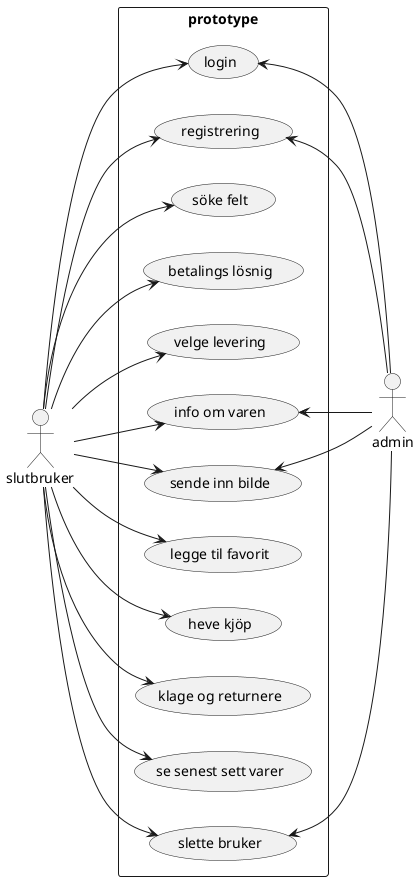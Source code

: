 @startuml
left to right direction
skinparam packageStyle rectangle
actor "slutbruker" as s
actor "admin" as ad
rectangle prototype{
    usecase "login" as UC1
    usecase "registrering" as UC2
    usecase "söke felt" as UC3
    usecase "betalings lösnig" as UC4
    usecase "velge levering" as UC5
    usecase "info om varen" as UC6
    usecase "sende inn bilde" as UC7
    usecase "legge til favorit" as UC8
    usecase "heve kjöp" as UC9
    usecase "klage og returnere" as UC10
    usecase "se senest sett varer" as UC11
    usecase "slette bruker" as UC12
}

s --> UC1
UC1 <-- ad
s --> UC2
UC2 <-- ad
s --> UC3
s --> UC4

s --> UC5
s --> UC6
UC6 <-- ad
s --> UC7
UC7 <-- ad
s --> UC8
s --> UC9
s --> UC10
s --> UC11
s --> UC12
UC12 <-- ad


@enduml
